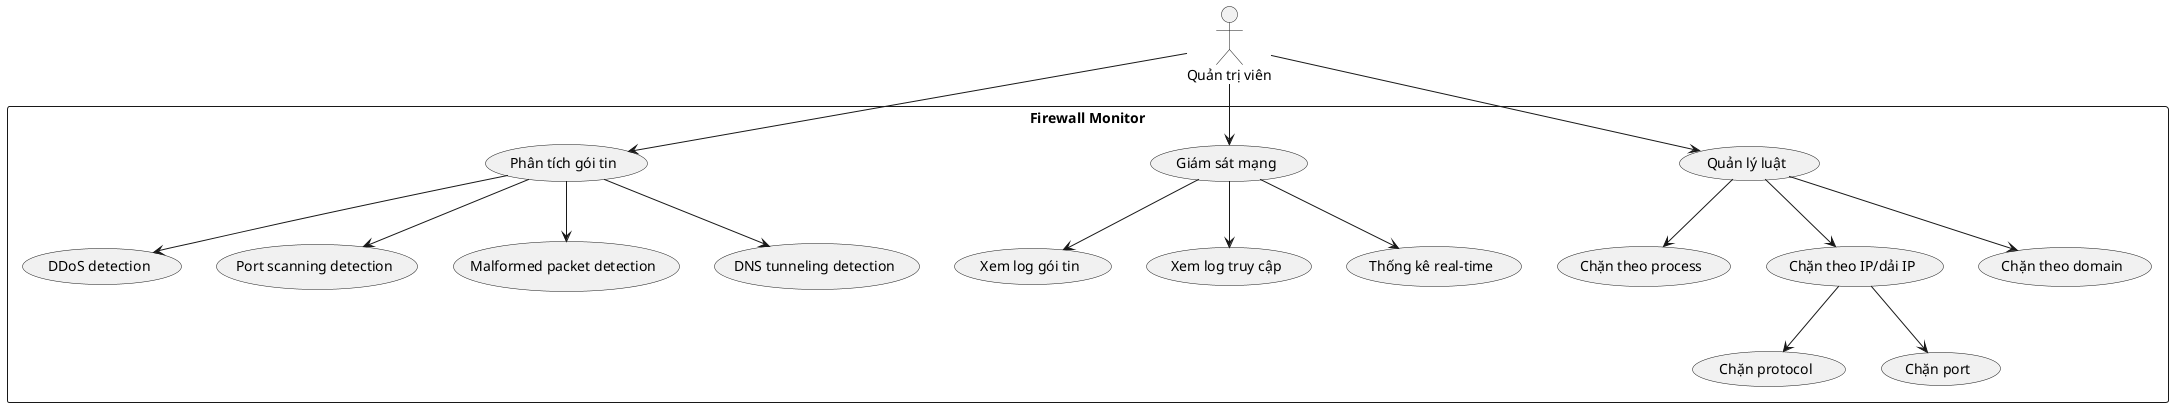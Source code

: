 @startuml
actor "Quản trị viên" as Admin

rectangle "Firewall Monitor" {
  usecase "Quản lý luật" as UC1
  usecase "Giám sát mạng" as UC2
  usecase "Phân tích gói tin" as UC3

usecase "Chặn theo process" as Rule_PROCESS
usecase "Chặn theo IP/dải IP" as Rule_IP
usecase "Chặn protocol" as Rule_Proto
usecase "Chặn port" as Rule_Port
usecase "Chặn theo domain" as Rule_Domain

  

  UC1 --> Rule_PROCESS
  UC1 --> Rule_IP
  UC1 --> Rule_Domain
  Rule_IP --> Rule_Proto
  Rule_IP --> Rule_Port

  UC2 --> (Xem log gói tin)
  UC2 --> (Xem log truy cập)
  UC2 --> (Thống kê real-time)


usecase "DDoS detection" as rule_ddos

/'rule_ddos --> (Packet rate)'/
/'rule_ddos --> (Connection attempts)'/

  UC3 --> rule_ddos
  UC3 --> (Port scanning detection)
  UC3 --> (Malformed packet detection)
  UC3 --> (DNS tunneling detection)

}

Admin --> UC1
Admin --> UC2
Admin --> UC3

@enduml

